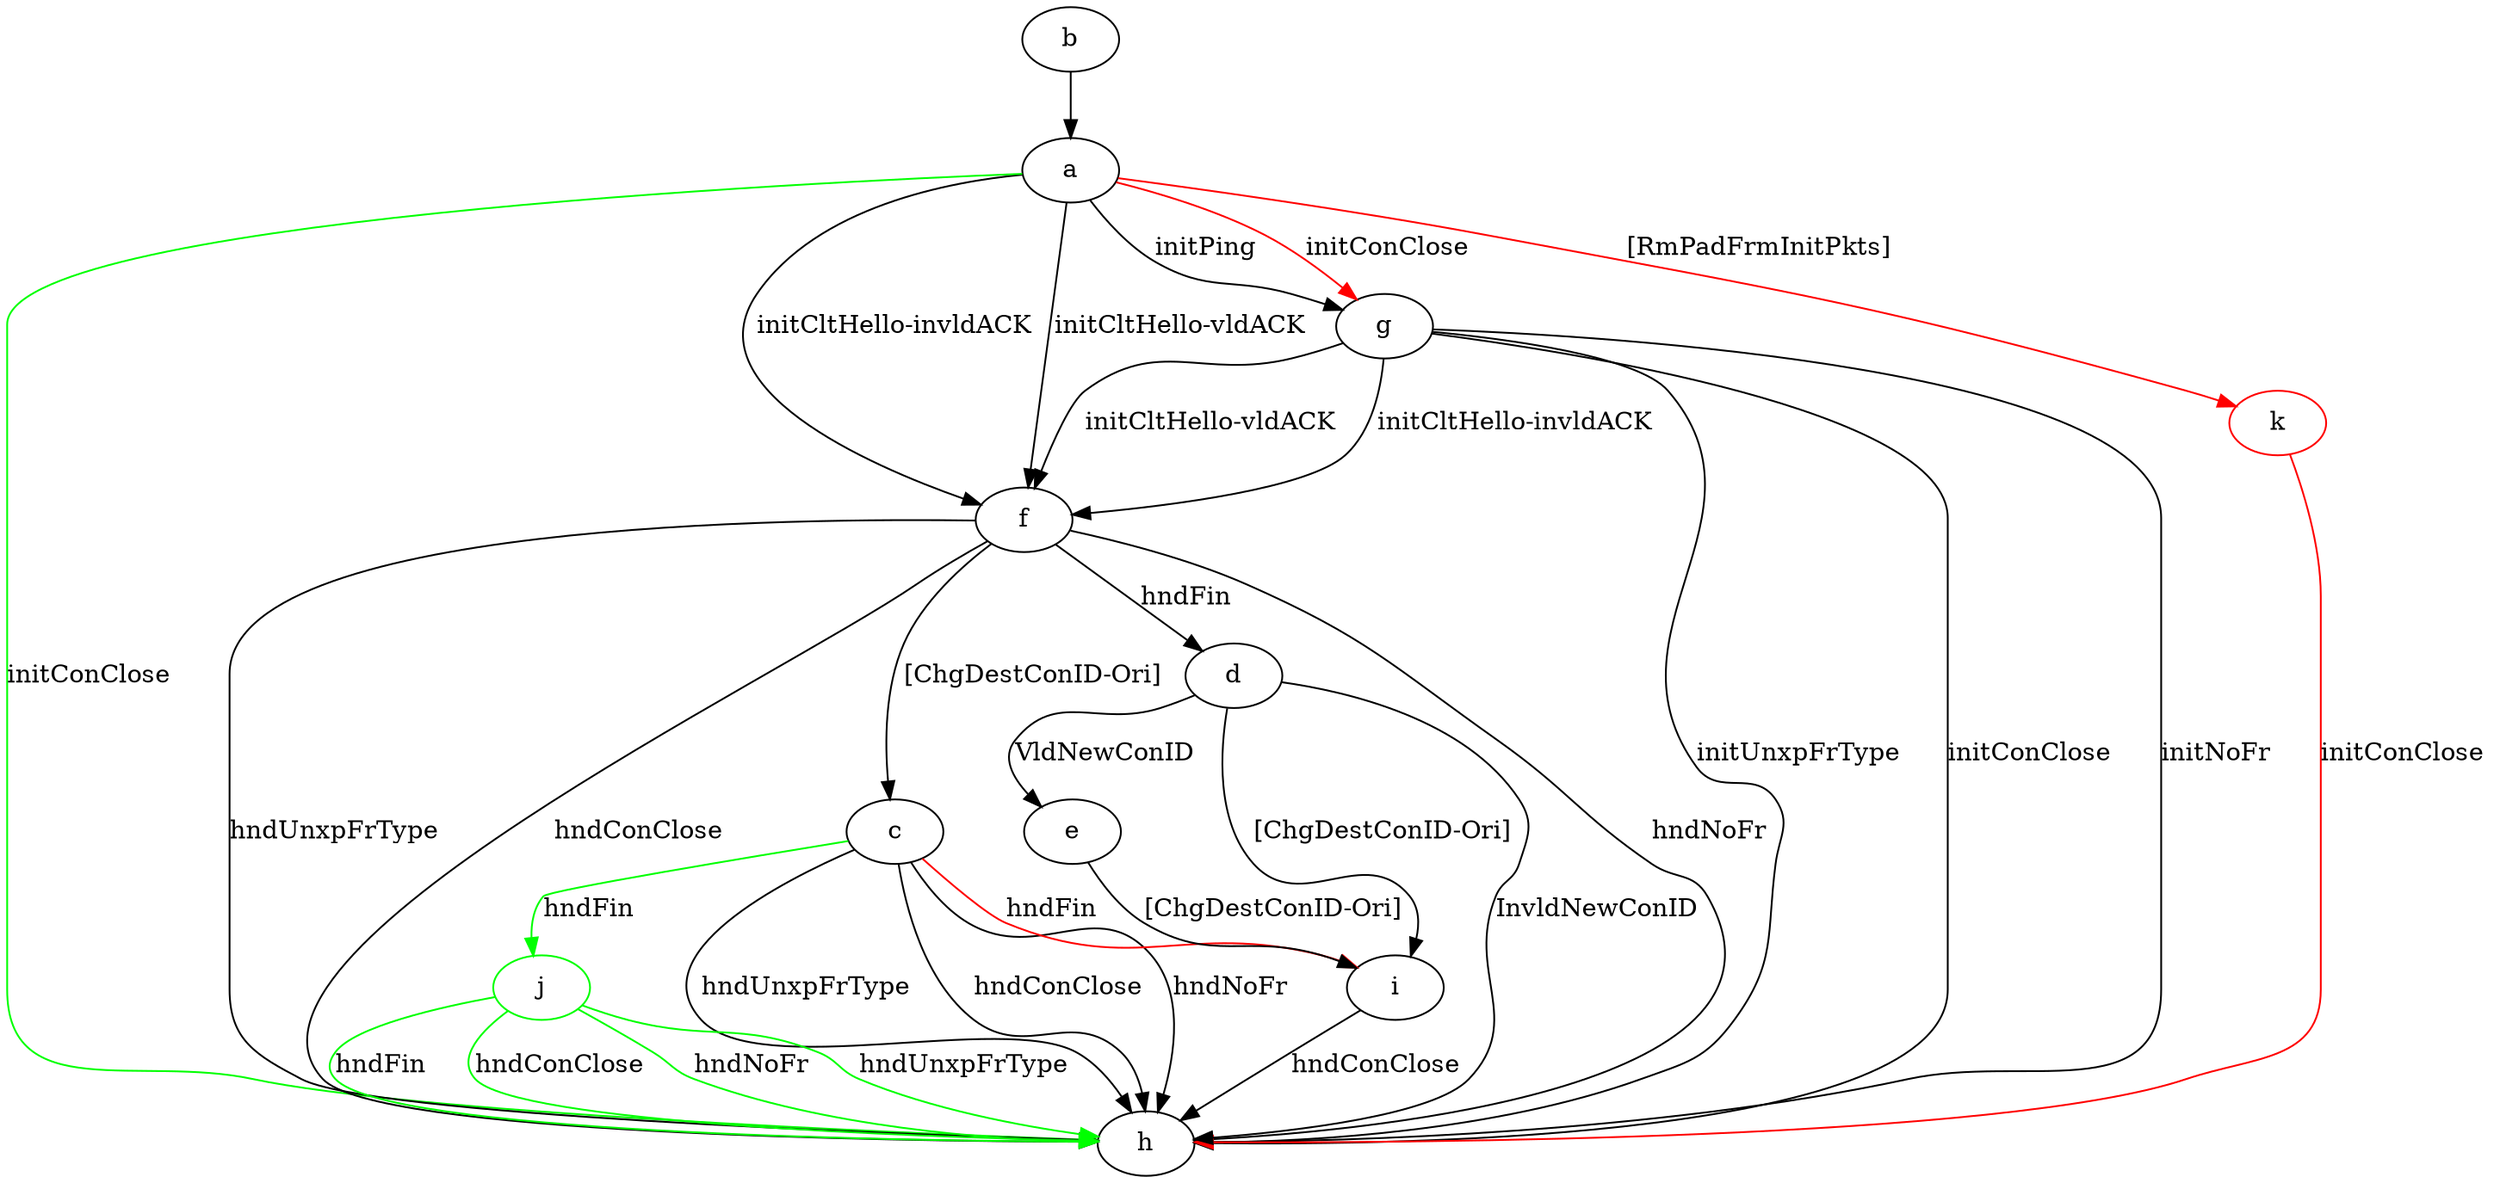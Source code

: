digraph "" {
	a -> f	[key=0,
		label="initCltHello-vldACK "];
	a -> f	[key=1,
		label="initCltHello-invldACK "];
	a -> g	[key=0,
		label="initPing "];
	a -> g	[key=1,
		color=red,
		label="initConClose "];
	a -> h	[key=0,
		color=green,
		label="initConClose "];
	k	[color=red];
	a -> k	[key=0,
		color=red,
		label="[RmPadFrmInitPkts] "];
	b -> a	[key=0];
	c -> h	[key=0,
		label="hndConClose "];
	c -> h	[key=1,
		label="hndNoFr "];
	c -> h	[key=2,
		label="hndUnxpFrType "];
	c -> i	[key=0,
		color=red,
		label="hndFin "];
	j	[color=green];
	c -> j	[key=0,
		color=green,
		label="hndFin "];
	d -> e	[key=0,
		label="VldNewConID "];
	d -> h	[key=0,
		label="InvldNewConID "];
	d -> i	[key=0,
		label="[ChgDestConID-Ori] "];
	e -> i	[key=0,
		label="[ChgDestConID-Ori] "];
	f -> c	[key=0,
		label="[ChgDestConID-Ori] "];
	f -> d	[key=0,
		label="hndFin "];
	f -> h	[key=0,
		label="hndConClose "];
	f -> h	[key=1,
		label="hndNoFr "];
	f -> h	[key=2,
		label="hndUnxpFrType "];
	g -> f	[key=0,
		label="initCltHello-vldACK "];
	g -> f	[key=1,
		label="initCltHello-invldACK "];
	g -> h	[key=0,
		label="initConClose "];
	g -> h	[key=1,
		label="initNoFr "];
	g -> h	[key=2,
		label="initUnxpFrType "];
	i -> h	[key=0,
		label="hndConClose "];
	j -> h	[key=0,
		color=green,
		label="hndFin "];
	j -> h	[key=1,
		color=green,
		label="hndConClose "];
	j -> h	[key=2,
		color=green,
		label="hndNoFr "];
	j -> h	[key=3,
		color=green,
		label="hndUnxpFrType "];
	k -> h	[key=0,
		color=red,
		label="initConClose "];
}
